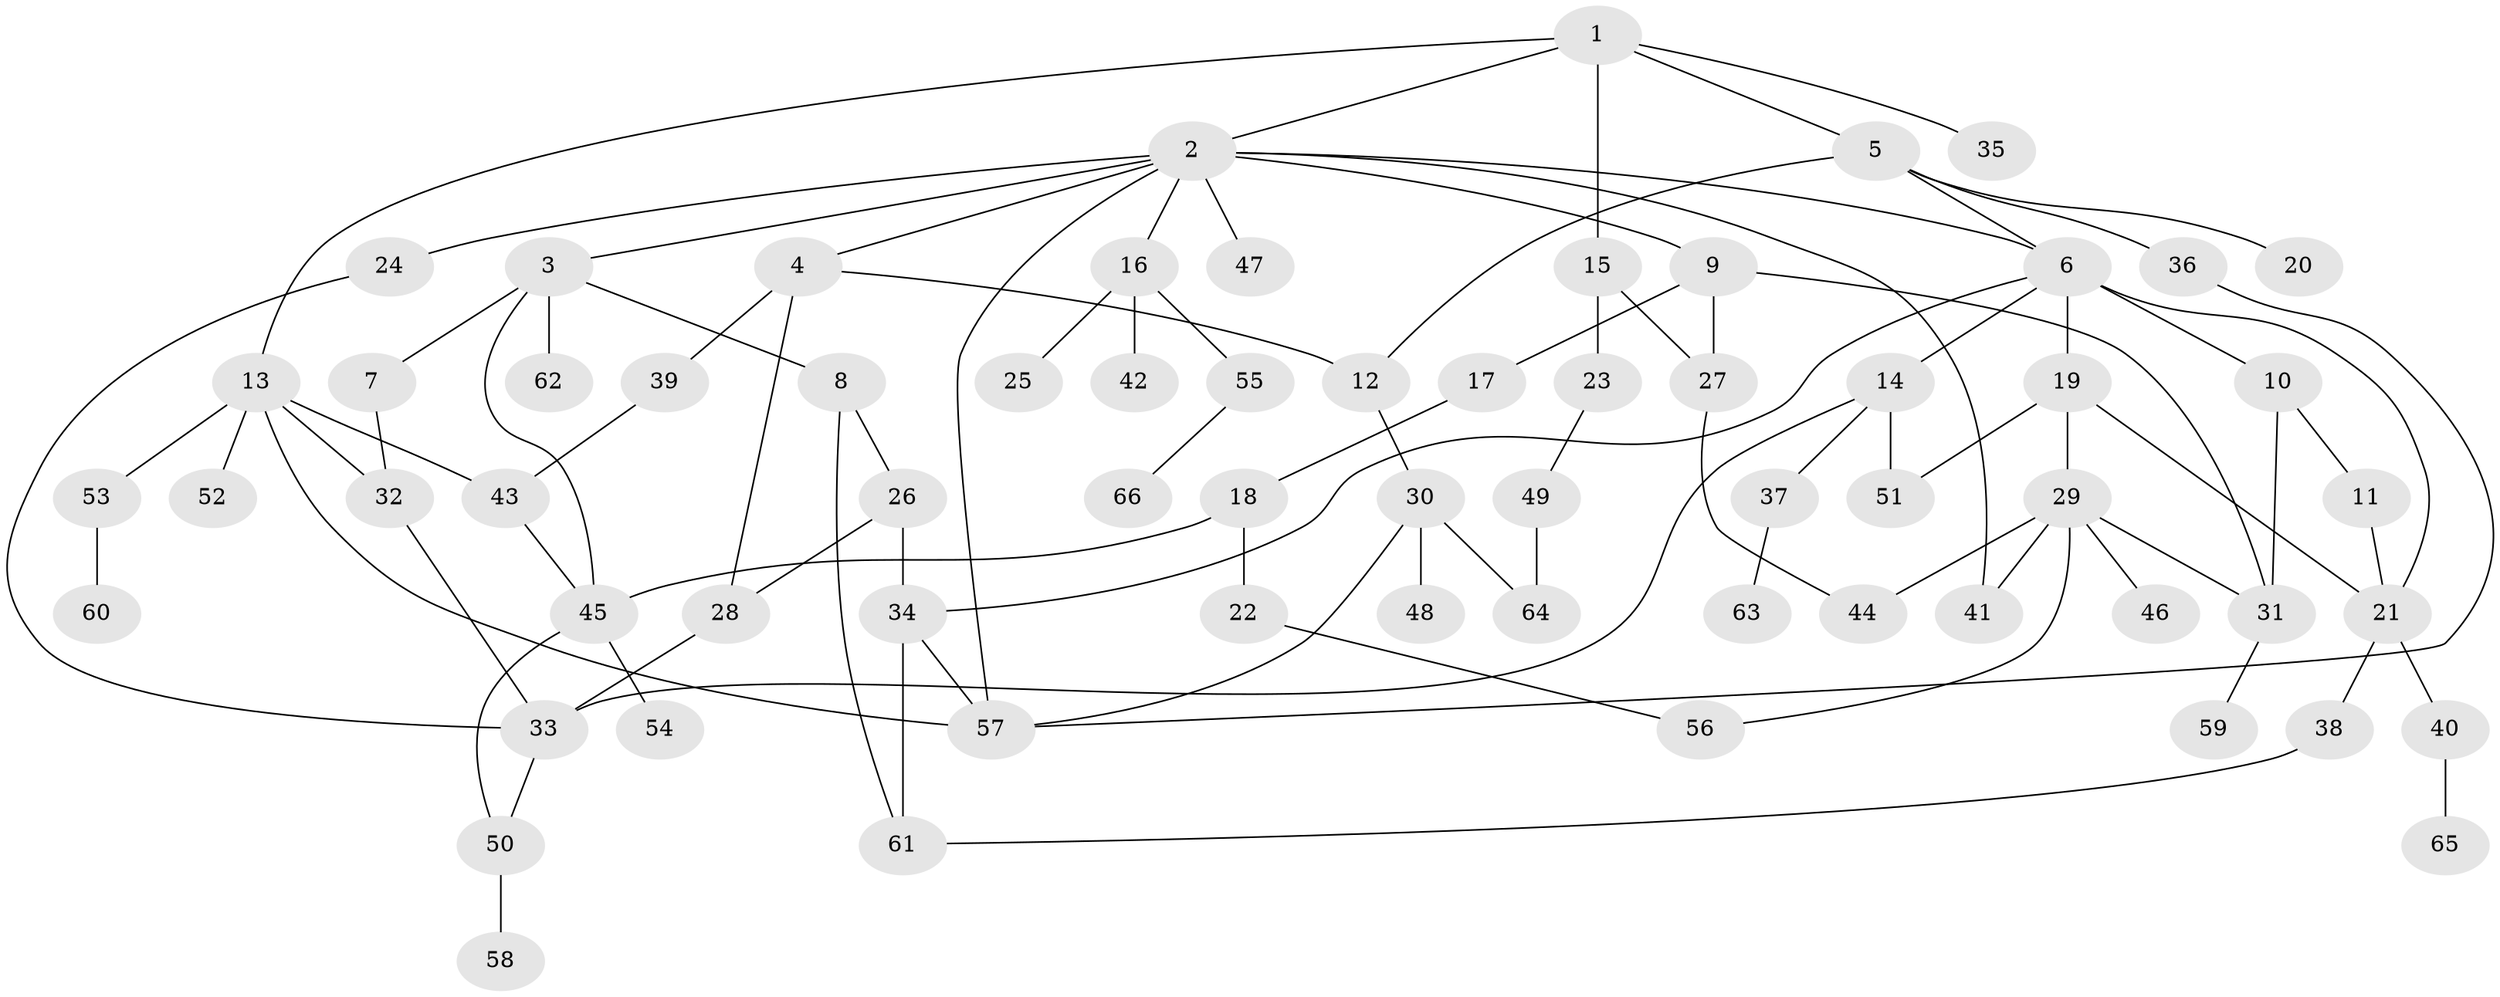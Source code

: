 // Generated by graph-tools (version 1.1) at 2025/41/03/09/25 04:41:30]
// undirected, 66 vertices, 93 edges
graph export_dot {
graph [start="1"]
  node [color=gray90,style=filled];
  1;
  2;
  3;
  4;
  5;
  6;
  7;
  8;
  9;
  10;
  11;
  12;
  13;
  14;
  15;
  16;
  17;
  18;
  19;
  20;
  21;
  22;
  23;
  24;
  25;
  26;
  27;
  28;
  29;
  30;
  31;
  32;
  33;
  34;
  35;
  36;
  37;
  38;
  39;
  40;
  41;
  42;
  43;
  44;
  45;
  46;
  47;
  48;
  49;
  50;
  51;
  52;
  53;
  54;
  55;
  56;
  57;
  58;
  59;
  60;
  61;
  62;
  63;
  64;
  65;
  66;
  1 -- 2;
  1 -- 5;
  1 -- 13;
  1 -- 15;
  1 -- 35;
  2 -- 3;
  2 -- 4;
  2 -- 9;
  2 -- 16;
  2 -- 24;
  2 -- 47;
  2 -- 57;
  2 -- 6;
  2 -- 41;
  3 -- 7;
  3 -- 8;
  3 -- 62;
  3 -- 45;
  4 -- 28;
  4 -- 39;
  4 -- 12;
  5 -- 6;
  5 -- 12;
  5 -- 20;
  5 -- 36;
  6 -- 10;
  6 -- 14;
  6 -- 19;
  6 -- 34;
  6 -- 21;
  7 -- 32;
  8 -- 26;
  8 -- 61;
  9 -- 17;
  9 -- 27;
  9 -- 31;
  10 -- 11;
  10 -- 31;
  11 -- 21;
  12 -- 30;
  13 -- 43;
  13 -- 52;
  13 -- 53;
  13 -- 57;
  13 -- 32;
  14 -- 37;
  14 -- 51;
  14 -- 33;
  15 -- 23;
  15 -- 27;
  16 -- 25;
  16 -- 42;
  16 -- 55;
  17 -- 18;
  18 -- 22;
  18 -- 45;
  19 -- 29;
  19 -- 51;
  19 -- 21;
  21 -- 38;
  21 -- 40;
  22 -- 56;
  23 -- 49;
  24 -- 33;
  26 -- 34;
  26 -- 28;
  27 -- 44;
  28 -- 33;
  29 -- 31;
  29 -- 41;
  29 -- 44;
  29 -- 46;
  29 -- 56;
  30 -- 48;
  30 -- 64;
  30 -- 57;
  31 -- 59;
  32 -- 33;
  33 -- 50;
  34 -- 57;
  34 -- 61;
  36 -- 57;
  37 -- 63;
  38 -- 61;
  39 -- 43;
  40 -- 65;
  43 -- 45;
  45 -- 50;
  45 -- 54;
  49 -- 64;
  50 -- 58;
  53 -- 60;
  55 -- 66;
}
